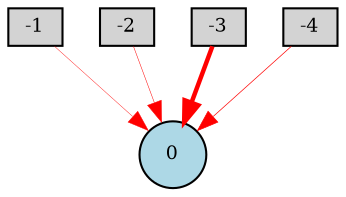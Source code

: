 digraph {
	node [fontsize=9 height=0.2 shape=circle width=0.2]
	-1 [fillcolor=lightgray shape=box style=filled]
	-2 [fillcolor=lightgray shape=box style=filled]
	-3 [fillcolor=lightgray shape=box style=filled]
	-4 [fillcolor=lightgray shape=box style=filled]
	0 [fillcolor=lightblue style=filled]
	-1 -> 0 [color=red penwidth=0.19377681676528719 style=solid]
	-2 -> 0 [color=red penwidth=0.234074192912639 style=solid]
	-3 -> 0 [color=red penwidth=2.146256180085455 style=solid]
	-4 -> 0 [color=red penwidth=0.3326766884115978 style=solid]
}
